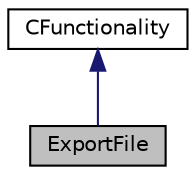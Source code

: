 digraph "ExportFile"
{
 // LATEX_PDF_SIZE
  edge [fontname="Helvetica",fontsize="10",labelfontname="Helvetica",labelfontsize="10"];
  node [fontname="Helvetica",fontsize="10",shape=record];
  Node1 [label="ExportFile",height=0.2,width=0.4,color="black", fillcolor="grey75", style="filled", fontcolor="black",tooltip="Class that represents option to export file."];
  Node2 -> Node1 [dir="back",color="midnightblue",fontsize="10",style="solid",fontname="Helvetica"];
  Node2 [label="CFunctionality",height=0.2,width=0.4,color="black", fillcolor="white", style="filled",URL="$classCFunctionality.html",tooltip="Class from which are derived other classes, with functionalities."];
}
